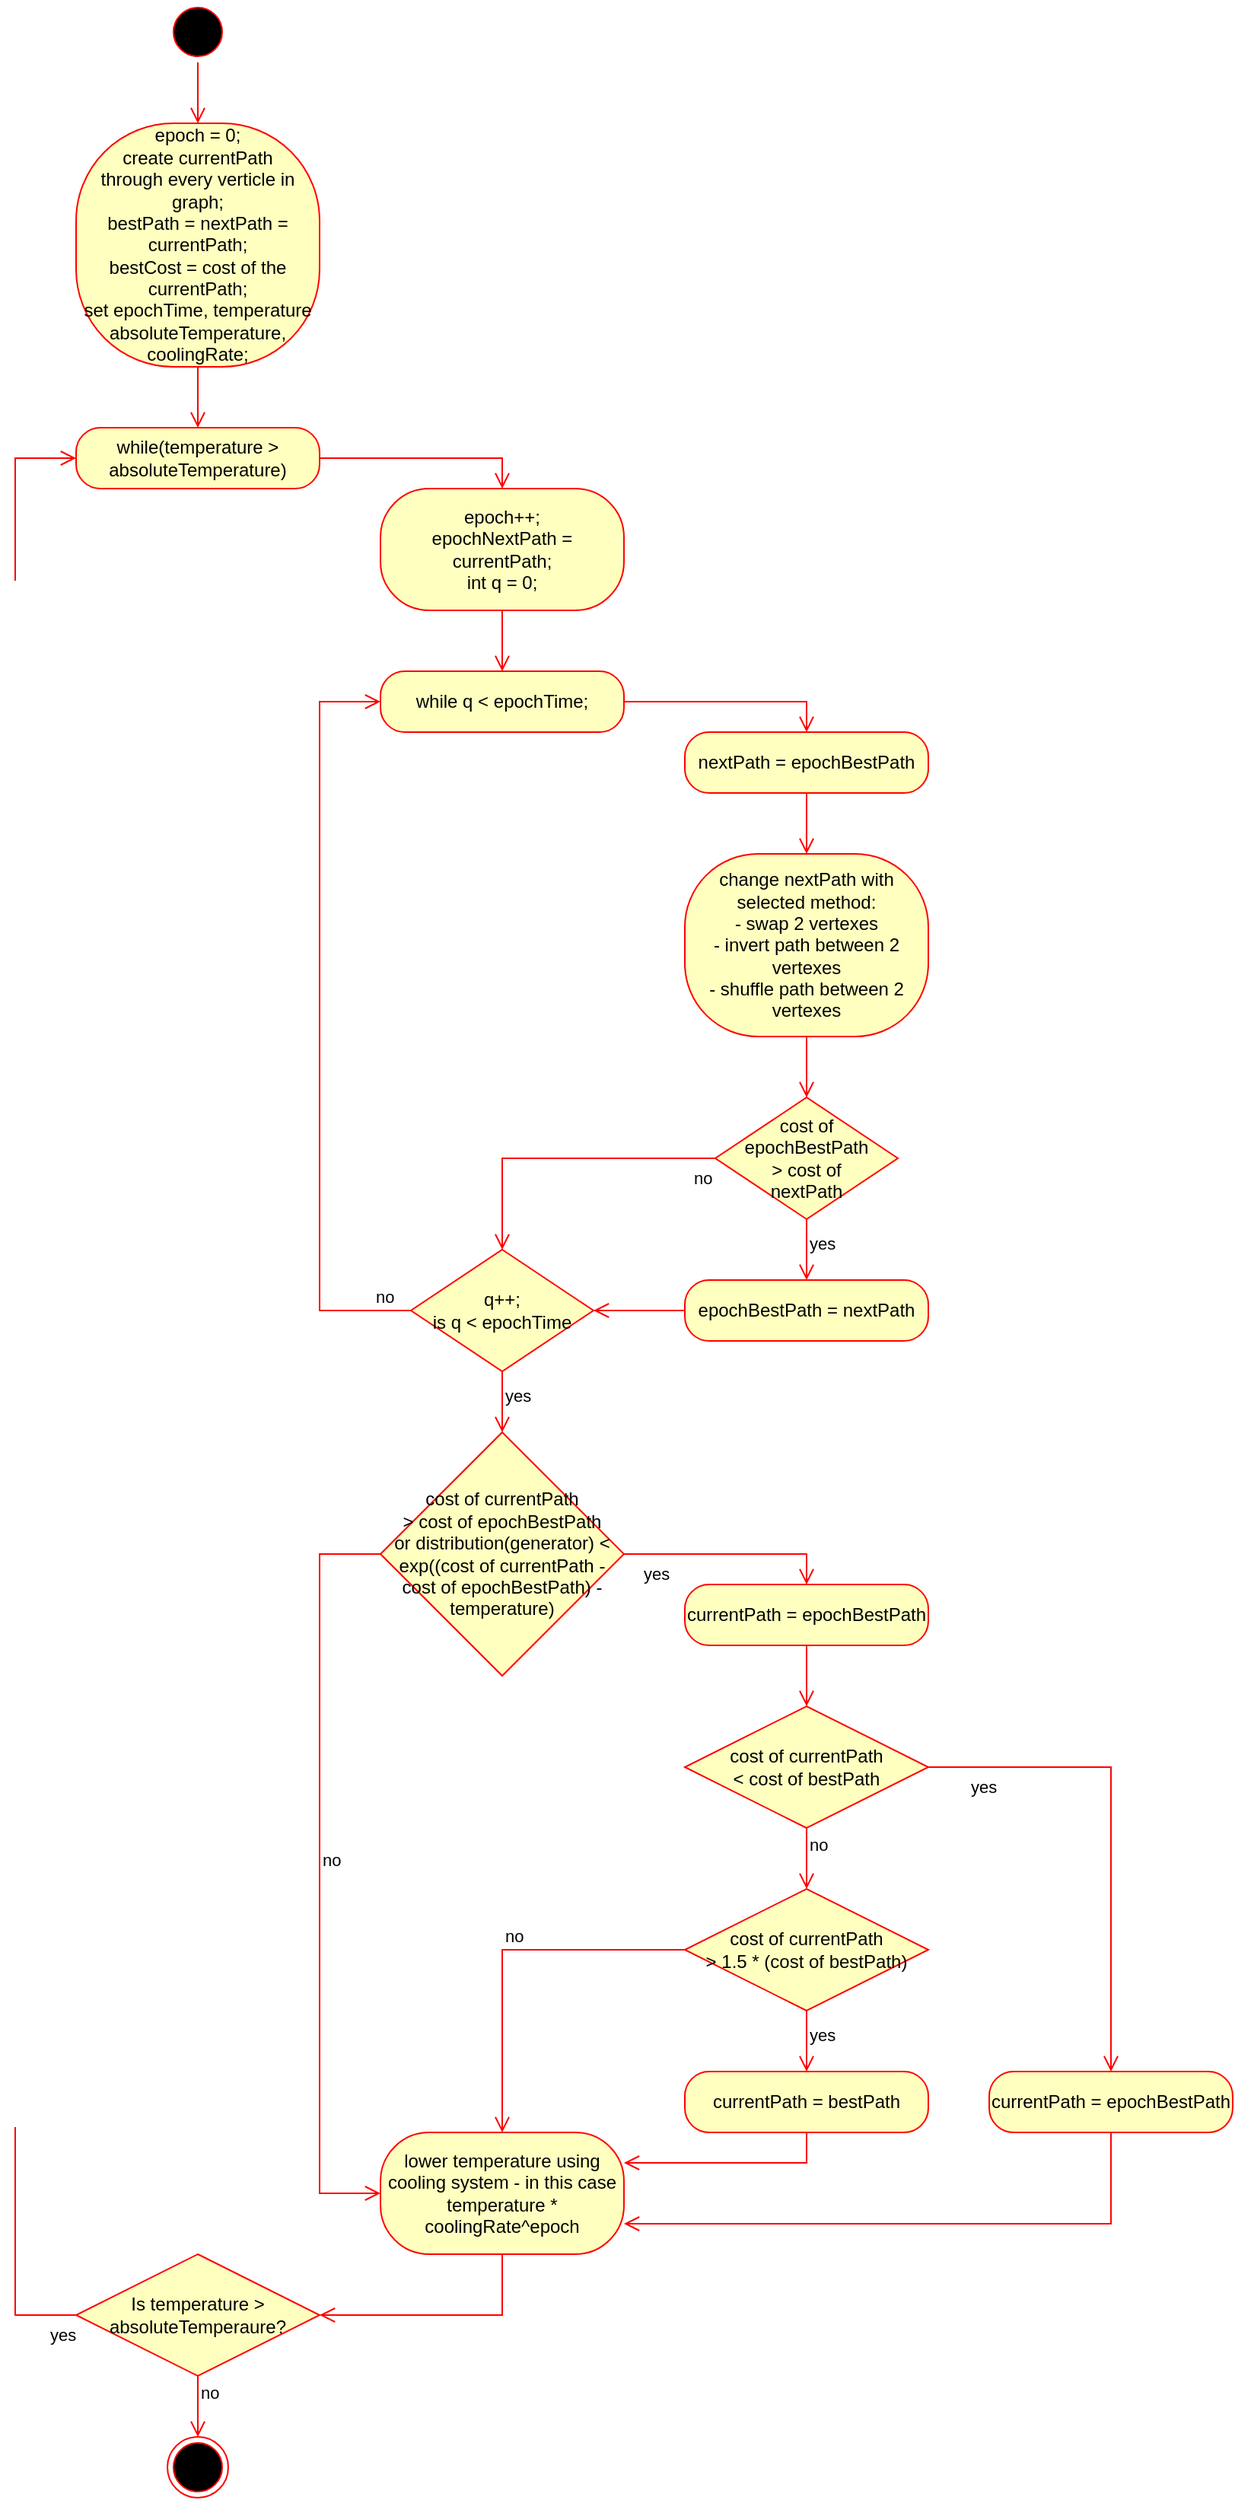 <mxfile version="15.9.4" type="device"><diagram id="Snhy1ppyPLXPpmaDWLeh" name="Page-1"><mxGraphModel dx="597" dy="617" grid="1" gridSize="10" guides="1" tooltips="1" connect="1" arrows="1" fold="1" page="1" pageScale="1" pageWidth="1654" pageHeight="2336" math="0" shadow="0"><root><mxCell id="0"/><mxCell id="1" parent="0"/><mxCell id="Jvkfn5kQtmSSbSGm2V26-14" value="" style="ellipse;html=1;shape=startState;fillColor=#000000;strokeColor=#ff0000;" parent="1" vertex="1"><mxGeometry x="380" y="80" width="40" height="40" as="geometry"/></mxCell><mxCell id="Jvkfn5kQtmSSbSGm2V26-15" value="" style="edgeStyle=orthogonalEdgeStyle;html=1;verticalAlign=bottom;endArrow=open;endSize=8;strokeColor=#ff0000;rounded=0;entryX=0.5;entryY=0;entryDx=0;entryDy=0;" parent="1" source="Jvkfn5kQtmSSbSGm2V26-14" target="Jvkfn5kQtmSSbSGm2V26-16" edge="1"><mxGeometry relative="1" as="geometry"><mxPoint x="395" y="170" as="targetPoint"/></mxGeometry></mxCell><mxCell id="Jvkfn5kQtmSSbSGm2V26-16" value="epoch = 0;&lt;br&gt;create currentPath &lt;br&gt;through every verticle in graph;&lt;br&gt;bestPath = nextPath = currentPath;&lt;br&gt;bestCost = cost of the currentPath;&lt;br&gt;set epochTime,&amp;nbsp;temperature absoluteTemperature, coolingRate;" style="rounded=1;whiteSpace=wrap;html=1;arcSize=40;fontColor=#000000;fillColor=#ffffc0;strokeColor=#ff0000;" parent="1" vertex="1"><mxGeometry x="320" y="160" width="160" height="160" as="geometry"/></mxCell><mxCell id="Jvkfn5kQtmSSbSGm2V26-17" value="" style="edgeStyle=orthogonalEdgeStyle;html=1;verticalAlign=bottom;endArrow=open;endSize=8;strokeColor=#ff0000;rounded=0;entryX=0.5;entryY=0;entryDx=0;entryDy=0;" parent="1" source="Jvkfn5kQtmSSbSGm2V26-16" target="asQcjgEhnBR7SVYTK79S-4" edge="1"><mxGeometry relative="1" as="geometry"><mxPoint x="400" y="280" as="targetPoint"/></mxGeometry></mxCell><mxCell id="Jvkfn5kQtmSSbSGm2V26-40" value="" style="ellipse;html=1;shape=endState;fillColor=#000000;strokeColor=#ff0000;" parent="1" vertex="1"><mxGeometry x="380" y="1680" width="40" height="40" as="geometry"/></mxCell><mxCell id="asQcjgEhnBR7SVYTK79S-4" value="while(temperature &amp;gt; absoluteTemperature)" style="rounded=1;whiteSpace=wrap;html=1;arcSize=40;fontColor=#000000;fillColor=#ffffc0;strokeColor=#ff0000;" parent="1" vertex="1"><mxGeometry x="320" y="360" width="160" height="40" as="geometry"/></mxCell><mxCell id="asQcjgEhnBR7SVYTK79S-6" value="" style="edgeStyle=orthogonalEdgeStyle;html=1;verticalAlign=bottom;endArrow=open;endSize=8;strokeColor=#ff0000;rounded=0;exitX=1;exitY=0.5;exitDx=0;exitDy=0;entryX=0.5;entryY=0;entryDx=0;entryDy=0;" parent="1" source="asQcjgEhnBR7SVYTK79S-4" target="4eBVjIGJTWnQCKkTzPa0-1" edge="1"><mxGeometry relative="1" as="geometry"><mxPoint x="600" y="300" as="targetPoint"/><mxPoint x="400" y="360" as="sourcePoint"/><Array as="points"><mxPoint x="600" y="380"/></Array></mxGeometry></mxCell><mxCell id="asQcjgEhnBR7SVYTK79S-11" value="while q &amp;lt; epochTime;" style="rounded=1;whiteSpace=wrap;html=1;arcSize=40;fontColor=#000000;fillColor=#ffffc0;strokeColor=#ff0000;" parent="1" vertex="1"><mxGeometry x="520" y="520" width="160" height="40" as="geometry"/></mxCell><mxCell id="asQcjgEhnBR7SVYTK79S-13" value="" style="edgeStyle=orthogonalEdgeStyle;html=1;verticalAlign=bottom;endArrow=open;endSize=8;strokeColor=#ff0000;rounded=0;exitX=1;exitY=0.5;exitDx=0;exitDy=0;entryX=0.5;entryY=0;entryDx=0;entryDy=0;" parent="1" source="asQcjgEhnBR7SVYTK79S-11" target="4eBVjIGJTWnQCKkTzPa0-3" edge="1"><mxGeometry relative="1" as="geometry"><mxPoint x="880" y="440" as="targetPoint"/><mxPoint x="600" y="510" as="sourcePoint"/></mxGeometry></mxCell><mxCell id="asQcjgEhnBR7SVYTK79S-14" value="change nextPath with selected method:&lt;br&gt;- swap 2 vertexes&lt;br&gt;- invert path between 2 vertexes&lt;br&gt;- shuffle path between 2 vertexes" style="rounded=1;whiteSpace=wrap;html=1;arcSize=40;fontColor=#000000;fillColor=#ffffc0;strokeColor=#ff0000;" parent="1" vertex="1"><mxGeometry x="720" y="640" width="160" height="120" as="geometry"/></mxCell><mxCell id="asQcjgEhnBR7SVYTK79S-18" value="" style="edgeStyle=orthogonalEdgeStyle;html=1;verticalAlign=bottom;endArrow=open;endSize=8;strokeColor=#ff0000;rounded=0;exitX=0.5;exitY=1;exitDx=0;exitDy=0;entryX=0.5;entryY=1;entryDx=0;entryDy=0;" parent="1" source="asQcjgEhnBR7SVYTK79S-14" target="X2J3MMA73_KrqwNCUVrs-3" edge="1"><mxGeometry relative="1" as="geometry"><mxPoint x="800" y="800.0" as="targetPoint"/><mxPoint x="810" y="490" as="sourcePoint"/><Array as="points"><mxPoint x="800" y="790"/><mxPoint x="800" y="790"/></Array></mxGeometry></mxCell><mxCell id="asQcjgEhnBR7SVYTK79S-25" value="no" style="edgeStyle=orthogonalEdgeStyle;html=1;align=left;verticalAlign=top;endArrow=open;endSize=8;strokeColor=#ff0000;rounded=0;exitX=1;exitY=0.5;exitDx=0;exitDy=0;entryX=0.5;entryY=0;entryDx=0;entryDy=0;" parent="1" source="X2J3MMA73_KrqwNCUVrs-3" target="asQcjgEhnBR7SVYTK79S-57" edge="1"><mxGeometry x="-0.84" relative="1" as="geometry"><mxPoint x="800" y="940" as="targetPoint"/><mxPoint x="920" y="900.0" as="sourcePoint"/><Array as="points"/><mxPoint as="offset"/></mxGeometry></mxCell><mxCell id="asQcjgEhnBR7SVYTK79S-57" value="q++;&lt;br&gt;is q &amp;lt; epochTime" style="rhombus;whiteSpace=wrap;html=1;fillColor=#ffffc0;strokeColor=#ff0000;" parent="1" vertex="1"><mxGeometry x="540" y="900" width="120" height="80" as="geometry"/></mxCell><mxCell id="asQcjgEhnBR7SVYTK79S-58" value="no" style="edgeStyle=orthogonalEdgeStyle;html=1;align=left;verticalAlign=bottom;endArrow=open;endSize=8;strokeColor=#ff0000;rounded=0;exitX=0;exitY=0.5;exitDx=0;exitDy=0;entryX=0;entryY=0.5;entryDx=0;entryDy=0;" parent="1" source="asQcjgEhnBR7SVYTK79S-57" target="asQcjgEhnBR7SVYTK79S-11" edge="1"><mxGeometry x="-0.897" relative="1" as="geometry"><mxPoint x="570" y="670" as="targetPoint"/><Array as="points"><mxPoint x="480" y="940"/><mxPoint x="480" y="540"/></Array><mxPoint as="offset"/></mxGeometry></mxCell><mxCell id="asQcjgEhnBR7SVYTK79S-64" value="&lt;span&gt;cost of currentPath&lt;/span&gt;&lt;br&gt;&lt;span&gt;&amp;gt; cost of epochBestPath&lt;/span&gt;&lt;br&gt;&lt;span&gt;or&amp;nbsp;&lt;/span&gt;distribution(generator) &amp;lt;&lt;span&gt;&lt;br&gt;exp((cost of currentPath - cost of epochBestPath) - temperature)&lt;/span&gt;" style="rhombus;whiteSpace=wrap;html=1;fillColor=#ffffc0;strokeColor=#ff0000;" parent="1" vertex="1"><mxGeometry x="520" y="1020" width="160" height="160" as="geometry"/></mxCell><mxCell id="asQcjgEhnBR7SVYTK79S-65" value="no" style="edgeStyle=orthogonalEdgeStyle;html=1;align=left;verticalAlign=bottom;endArrow=open;endSize=8;strokeColor=#ff0000;rounded=0;exitX=0;exitY=0.5;exitDx=0;exitDy=0;entryX=0;entryY=0.5;entryDx=0;entryDy=0;" parent="1" source="asQcjgEhnBR7SVYTK79S-64" target="asQcjgEhnBR7SVYTK79S-71" edge="1"><mxGeometry relative="1" as="geometry"><mxPoint x="840" y="1660" as="targetPoint"/><mxPoint x="880" y="1650" as="sourcePoint"/><Array as="points"><mxPoint x="480" y="1100"/><mxPoint x="480" y="1520"/></Array><mxPoint as="offset"/></mxGeometry></mxCell><mxCell id="asQcjgEhnBR7SVYTK79S-68" value="Is temperature &amp;gt; absoluteTemperaure?" style="rhombus;whiteSpace=wrap;html=1;fillColor=#ffffc0;strokeColor=#ff0000;" parent="1" vertex="1"><mxGeometry x="320" y="1560" width="160" height="80" as="geometry"/></mxCell><mxCell id="asQcjgEhnBR7SVYTK79S-69" value="no" style="edgeStyle=orthogonalEdgeStyle;html=1;align=left;verticalAlign=bottom;endArrow=open;endSize=8;strokeColor=#ff0000;rounded=0;entryX=0.5;entryY=0;entryDx=0;entryDy=0;exitX=0.5;exitY=1;exitDx=0;exitDy=0;" parent="1" source="asQcjgEhnBR7SVYTK79S-68" target="Jvkfn5kQtmSSbSGm2V26-40" edge="1"><mxGeometry relative="1" as="geometry"><mxPoint x="400" y="1720" as="targetPoint"/><mxPoint x="420" y="1760" as="sourcePoint"/><Array as="points"/><mxPoint as="offset"/></mxGeometry></mxCell><mxCell id="asQcjgEhnBR7SVYTK79S-70" value="yes" style="edgeStyle=orthogonalEdgeStyle;html=1;align=left;verticalAlign=top;endArrow=open;endSize=8;strokeColor=#ff0000;rounded=0;exitX=0;exitY=0.5;exitDx=0;exitDy=0;entryX=0;entryY=0.5;entryDx=0;entryDy=0;" parent="1" source="asQcjgEhnBR7SVYTK79S-68" target="asQcjgEhnBR7SVYTK79S-4" edge="1"><mxGeometry x="-0.97" relative="1" as="geometry"><mxPoint x="140" y="300" as="targetPoint"/><Array as="points"><mxPoint x="280" y="1600"/><mxPoint x="280" y="380"/></Array><mxPoint as="offset"/></mxGeometry></mxCell><mxCell id="asQcjgEhnBR7SVYTK79S-71" value="lower temperature using cooling system - in this case temperature * coolingRate^epoch" style="rounded=1;whiteSpace=wrap;html=1;arcSize=40;fontColor=#000000;fillColor=#ffffc0;strokeColor=#ff0000;" parent="1" vertex="1"><mxGeometry x="520" y="1480" width="160" height="80" as="geometry"/></mxCell><mxCell id="asQcjgEhnBR7SVYTK79S-72" value="" style="edgeStyle=orthogonalEdgeStyle;html=1;verticalAlign=bottom;endArrow=open;endSize=8;strokeColor=#ff0000;rounded=0;entryX=1;entryY=0.5;entryDx=0;entryDy=0;exitX=0.5;exitY=1;exitDx=0;exitDy=0;" parent="1" source="asQcjgEhnBR7SVYTK79S-71" target="asQcjgEhnBR7SVYTK79S-68" edge="1"><mxGeometry relative="1" as="geometry"><mxPoint x="509.94" y="1580" as="targetPoint"/><mxPoint x="649.94" y="1550" as="sourcePoint"/></mxGeometry></mxCell><mxCell id="4eBVjIGJTWnQCKkTzPa0-1" value="epoch++;&lt;br&gt;epochNextPath = currentPath;&lt;br&gt;int q = 0;" style="rounded=1;whiteSpace=wrap;html=1;arcSize=40;fontColor=#000000;fillColor=#ffffc0;strokeColor=#ff0000;" parent="1" vertex="1"><mxGeometry x="520" y="400" width="160" height="80" as="geometry"/></mxCell><mxCell id="4eBVjIGJTWnQCKkTzPa0-2" value="" style="edgeStyle=orthogonalEdgeStyle;html=1;verticalAlign=bottom;endArrow=open;endSize=8;strokeColor=#ff0000;rounded=0;entryX=0.5;entryY=0;entryDx=0;entryDy=0;" parent="1" source="4eBVjIGJTWnQCKkTzPa0-1" target="asQcjgEhnBR7SVYTK79S-11" edge="1"><mxGeometry relative="1" as="geometry"><mxPoint x="830" y="240" as="targetPoint"/></mxGeometry></mxCell><mxCell id="4eBVjIGJTWnQCKkTzPa0-3" value="nextPath = epochBestPath" style="rounded=1;whiteSpace=wrap;html=1;arcSize=40;fontColor=#000000;fillColor=#ffffc0;strokeColor=#ff0000;" parent="1" vertex="1"><mxGeometry x="720" y="560" width="160" height="40" as="geometry"/></mxCell><mxCell id="4eBVjIGJTWnQCKkTzPa0-4" value="" style="edgeStyle=orthogonalEdgeStyle;html=1;verticalAlign=bottom;endArrow=open;endSize=8;strokeColor=#ff0000;rounded=0;entryX=0.5;entryY=0;entryDx=0;entryDy=0;" parent="1" source="4eBVjIGJTWnQCKkTzPa0-3" target="asQcjgEhnBR7SVYTK79S-14" edge="1"><mxGeometry relative="1" as="geometry"><mxPoint x="800" y="500" as="targetPoint"/></mxGeometry></mxCell><mxCell id="X2J3MMA73_KrqwNCUVrs-3" value="cost of epochBestPath &lt;br&gt;&amp;gt; cost of &lt;br&gt;nextPath" style="rhombus;whiteSpace=wrap;html=1;fillColor=#ffffc0;strokeColor=#ff0000;direction=west;" parent="1" vertex="1"><mxGeometry x="740" y="800" width="120" height="80" as="geometry"/></mxCell><mxCell id="X2J3MMA73_KrqwNCUVrs-6" value="yes" style="edgeStyle=orthogonalEdgeStyle;html=1;align=left;verticalAlign=top;endArrow=open;endSize=8;strokeColor=#ff0000;rounded=0;exitX=0.5;exitY=0;exitDx=0;exitDy=0;entryX=0.5;entryY=0;entryDx=0;entryDy=0;" parent="1" source="X2J3MMA73_KrqwNCUVrs-3" target="X2J3MMA73_KrqwNCUVrs-7" edge="1"><mxGeometry x="-0.84" relative="1" as="geometry"><mxPoint x="960" y="840" as="targetPoint"/><mxPoint x="930" y="910.0" as="sourcePoint"/><Array as="points"><mxPoint x="800" y="900"/><mxPoint x="800" y="900"/></Array><mxPoint as="offset"/></mxGeometry></mxCell><mxCell id="X2J3MMA73_KrqwNCUVrs-7" value="epochBestPath = nextPath" style="rounded=1;whiteSpace=wrap;html=1;arcSize=40;fontColor=#000000;fillColor=#ffffc0;strokeColor=#ff0000;" parent="1" vertex="1"><mxGeometry x="720" y="920" width="160" height="40" as="geometry"/></mxCell><mxCell id="X2J3MMA73_KrqwNCUVrs-8" value="" style="edgeStyle=orthogonalEdgeStyle;html=1;verticalAlign=bottom;endArrow=open;endSize=8;strokeColor=#ff0000;rounded=0;exitX=0;exitY=0.5;exitDx=0;exitDy=0;entryX=1;entryY=0.5;entryDx=0;entryDy=0;" parent="1" source="X2J3MMA73_KrqwNCUVrs-7" target="asQcjgEhnBR7SVYTK79S-57" edge="1"><mxGeometry relative="1" as="geometry"><mxPoint x="880" y="940" as="targetPoint"/><Array as="points"><mxPoint x="680" y="940"/><mxPoint x="680" y="940"/></Array></mxGeometry></mxCell><mxCell id="X2J3MMA73_KrqwNCUVrs-11" value="yes" style="edgeStyle=orthogonalEdgeStyle;html=1;align=left;verticalAlign=top;endArrow=open;endSize=8;strokeColor=#ff0000;rounded=0;exitX=0.5;exitY=1;exitDx=0;exitDy=0;entryX=0.5;entryY=0;entryDx=0;entryDy=0;" parent="1" source="asQcjgEhnBR7SVYTK79S-57" target="asQcjgEhnBR7SVYTK79S-64" edge="1"><mxGeometry x="-0.84" relative="1" as="geometry"><mxPoint x="830" y="1230" as="targetPoint"/><mxPoint x="920" y="1190" as="sourcePoint"/><Array as="points"><mxPoint x="600" y="1010"/><mxPoint x="600" y="1010"/></Array><mxPoint as="offset"/></mxGeometry></mxCell><mxCell id="X2J3MMA73_KrqwNCUVrs-12" value="currentPath = epochBestPath" style="rounded=1;whiteSpace=wrap;html=1;arcSize=40;fontColor=#000000;fillColor=#ffffc0;strokeColor=#ff0000;" parent="1" vertex="1"><mxGeometry x="720" y="1120" width="160" height="40" as="geometry"/></mxCell><mxCell id="qfJoOt3wTv4hJ05Wwh9w-1" value="yes" style="edgeStyle=orthogonalEdgeStyle;html=1;align=left;verticalAlign=top;endArrow=open;endSize=8;strokeColor=#ff0000;rounded=0;exitX=1;exitY=0.5;exitDx=0;exitDy=0;entryX=0.5;entryY=0;entryDx=0;entryDy=0;" edge="1" parent="1" source="asQcjgEhnBR7SVYTK79S-64" target="X2J3MMA73_KrqwNCUVrs-12"><mxGeometry x="-0.84" relative="1" as="geometry"><mxPoint x="720" y="1080" as="targetPoint"/><mxPoint x="610" y="970" as="sourcePoint"/><Array as="points"><mxPoint x="800" y="1100"/></Array><mxPoint as="offset"/></mxGeometry></mxCell><mxCell id="qfJoOt3wTv4hJ05Wwh9w-2" value="cost of currentPath&lt;br&gt;&amp;lt; cost of bestPath" style="rhombus;whiteSpace=wrap;html=1;fillColor=#ffffc0;strokeColor=#ff0000;direction=west;" vertex="1" parent="1"><mxGeometry x="720" y="1200" width="160" height="80" as="geometry"/></mxCell><mxCell id="qfJoOt3wTv4hJ05Wwh9w-5" value="" style="edgeStyle=orthogonalEdgeStyle;html=1;verticalAlign=bottom;endArrow=open;endSize=8;strokeColor=#ff0000;rounded=0;exitX=0.5;exitY=1;exitDx=0;exitDy=0;entryX=0.5;entryY=1;entryDx=0;entryDy=0;" edge="1" parent="1" source="X2J3MMA73_KrqwNCUVrs-12" target="qfJoOt3wTv4hJ05Wwh9w-2"><mxGeometry relative="1" as="geometry"><mxPoint x="750" y="1160" as="targetPoint"/><mxPoint x="490" y="1310" as="sourcePoint"/><Array as="points"/></mxGeometry></mxCell><mxCell id="qfJoOt3wTv4hJ05Wwh9w-6" value="currentPath = epochBestPath" style="rounded=1;whiteSpace=wrap;html=1;arcSize=40;fontColor=#000000;fillColor=#ffffc0;strokeColor=#ff0000;" vertex="1" parent="1"><mxGeometry x="920" y="1440" width="160" height="40" as="geometry"/></mxCell><mxCell id="qfJoOt3wTv4hJ05Wwh9w-7" value="" style="edgeStyle=orthogonalEdgeStyle;html=1;verticalAlign=bottom;endArrow=open;endSize=8;strokeColor=#ff0000;rounded=0;exitX=0.5;exitY=1;exitDx=0;exitDy=0;entryX=1;entryY=0.75;entryDx=0;entryDy=0;" edge="1" parent="1" source="qfJoOt3wTv4hJ05Wwh9w-6" target="asQcjgEhnBR7SVYTK79S-71"><mxGeometry relative="1" as="geometry"><mxPoint x="1000" y="1340" as="targetPoint"/><mxPoint x="690" y="1450" as="sourcePoint"/><Array as="points"/></mxGeometry></mxCell><mxCell id="qfJoOt3wTv4hJ05Wwh9w-8" value="yes" style="edgeStyle=orthogonalEdgeStyle;html=1;align=left;verticalAlign=top;endArrow=open;endSize=8;strokeColor=#ff0000;rounded=0;exitX=0;exitY=0.5;exitDx=0;exitDy=0;entryX=0.5;entryY=0;entryDx=0;entryDy=0;" edge="1" parent="1" source="qfJoOt3wTv4hJ05Wwh9w-2" target="qfJoOt3wTv4hJ05Wwh9w-6"><mxGeometry x="-0.84" relative="1" as="geometry"><mxPoint x="610" y="1230" as="targetPoint"/><mxPoint x="610" y="1190" as="sourcePoint"/><Array as="points"><mxPoint x="1000" y="1240"/></Array><mxPoint as="offset"/></mxGeometry></mxCell><mxCell id="qfJoOt3wTv4hJ05Wwh9w-9" value="no" style="edgeStyle=orthogonalEdgeStyle;html=1;align=left;verticalAlign=bottom;endArrow=open;endSize=8;strokeColor=#ff0000;rounded=0;exitX=0.5;exitY=0;exitDx=0;exitDy=0;entryX=0.5;entryY=1;entryDx=0;entryDy=0;" edge="1" parent="1" source="qfJoOt3wTv4hJ05Wwh9w-2" target="qfJoOt3wTv4hJ05Wwh9w-10"><mxGeometry relative="1" as="geometry"><mxPoint x="720" y="1350" as="targetPoint"/><mxPoint x="530" y="1110" as="sourcePoint"/><Array as="points"><mxPoint x="800" y="1300"/><mxPoint x="800" y="1300"/></Array><mxPoint as="offset"/></mxGeometry></mxCell><mxCell id="qfJoOt3wTv4hJ05Wwh9w-10" value="cost of currentPath&lt;br&gt;&amp;gt; 1.5 * (cost of bestPath)" style="rhombus;whiteSpace=wrap;html=1;fillColor=#ffffc0;strokeColor=#ff0000;direction=west;" vertex="1" parent="1"><mxGeometry x="720" y="1320" width="160" height="80" as="geometry"/></mxCell><mxCell id="qfJoOt3wTv4hJ05Wwh9w-11" value="currentPath = bestPath" style="rounded=1;whiteSpace=wrap;html=1;arcSize=40;fontColor=#000000;fillColor=#ffffc0;strokeColor=#ff0000;" vertex="1" parent="1"><mxGeometry x="720" y="1440" width="160" height="40" as="geometry"/></mxCell><mxCell id="qfJoOt3wTv4hJ05Wwh9w-12" value="" style="edgeStyle=orthogonalEdgeStyle;html=1;verticalAlign=bottom;endArrow=open;endSize=8;strokeColor=#ff0000;rounded=0;exitX=0.5;exitY=1;exitDx=0;exitDy=0;entryX=1;entryY=0.25;entryDx=0;entryDy=0;" edge="1" parent="1" source="qfJoOt3wTv4hJ05Wwh9w-11" target="asQcjgEhnBR7SVYTK79S-71"><mxGeometry relative="1" as="geometry"><mxPoint x="1000" y="1500" as="targetPoint"/><mxPoint x="690" y="1610" as="sourcePoint"/><Array as="points"/></mxGeometry></mxCell><mxCell id="qfJoOt3wTv4hJ05Wwh9w-13" value="yes" style="edgeStyle=orthogonalEdgeStyle;html=1;align=left;verticalAlign=top;endArrow=open;endSize=8;strokeColor=#ff0000;rounded=0;exitX=0.5;exitY=0;exitDx=0;exitDy=0;entryX=0.5;entryY=0;entryDx=0;entryDy=0;" edge="1" parent="1" source="qfJoOt3wTv4hJ05Wwh9w-10" target="qfJoOt3wTv4hJ05Wwh9w-11"><mxGeometry x="-0.84" relative="1" as="geometry"><mxPoint x="610" y="1390" as="targetPoint"/><mxPoint x="610" y="1350" as="sourcePoint"/><Array as="points"><mxPoint x="800" y="1420"/><mxPoint x="800" y="1420"/></Array><mxPoint as="offset"/></mxGeometry></mxCell><mxCell id="qfJoOt3wTv4hJ05Wwh9w-14" value="no" style="edgeStyle=orthogonalEdgeStyle;html=1;align=left;verticalAlign=bottom;endArrow=open;endSize=8;strokeColor=#ff0000;rounded=0;exitX=1;exitY=0.5;exitDx=0;exitDy=0;entryX=0.5;entryY=0;entryDx=0;entryDy=0;" edge="1" parent="1" source="qfJoOt3wTv4hJ05Wwh9w-10" target="asQcjgEhnBR7SVYTK79S-71"><mxGeometry relative="1" as="geometry"><mxPoint x="720" y="1510" as="targetPoint"/><mxPoint x="530" y="1270" as="sourcePoint"/><Array as="points"><mxPoint x="600" y="1360"/><mxPoint x="600" y="1480"/></Array><mxPoint as="offset"/></mxGeometry></mxCell></root></mxGraphModel></diagram></mxfile>